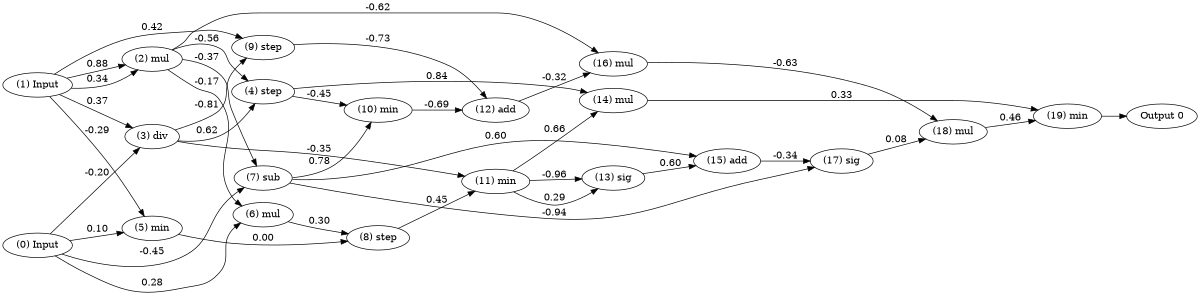 digraph NeuralNetwork {
rankdir=LR;
size="8,6";
center = true;
node0 [label="(0) Input", color=black, labelfontcolor=black, fontcolor=black];
node1 [label="(1) Input", color=black, labelfontcolor=black, fontcolor=black];
node2 [label="(2) mul", color=black, labelfontcolor=black, fontcolor=black];
node1 -> node2 [label="0.34", labelfontcolor=black, fontcolor=black, bold=true, color=black];
node1 -> node2 [label="0.88", labelfontcolor=black, fontcolor=black, bold=true, color=black];
node3 [label="(3) div", color=black, labelfontcolor=black, fontcolor=black];
node1 -> node3 [label="0.37", labelfontcolor=black, fontcolor=black, bold=true, color=black];
node0 -> node3 [label="-0.20", labelfontcolor=black, fontcolor=black, bold=true, color=black];
node4 [label="(4) step", color=black, labelfontcolor=black, fontcolor=black];
node2 -> node4 [label="-0.56", labelfontcolor=black, fontcolor=black, bold=true, color=black];
node3 -> node4 [label="0.62", labelfontcolor=black, fontcolor=black, bold=true, color=black];
node5 [label="(5) min", color=black, labelfontcolor=black, fontcolor=black];
node0 -> node5 [label="0.10", labelfontcolor=black, fontcolor=black, bold=true, color=black];
node1 -> node5 [label="-0.29", labelfontcolor=black, fontcolor=black, bold=true, color=black];
node6 [label="(6) mul", color=black, labelfontcolor=black, fontcolor=black];
node2 -> node6 [label="-0.17", labelfontcolor=black, fontcolor=black, bold=true, color=black];
node0 -> node6 [label="0.28", labelfontcolor=black, fontcolor=black, bold=true, color=black];
node7 [label="(7) sub", color=black, labelfontcolor=black, fontcolor=black];
node0 -> node7 [label="-0.45", labelfontcolor=black, fontcolor=black, bold=true, color=black];
node2 -> node7 [label="-0.37", labelfontcolor=black, fontcolor=black, bold=true, color=black];
node8 [label="(8) step", color=black, labelfontcolor=black, fontcolor=black];
node5 -> node8 [label="0.00", labelfontcolor=black, fontcolor=black, bold=true, color=black];
node6 -> node8 [label="0.30", labelfontcolor=black, fontcolor=black, bold=true, color=black];
node9 [label="(9) step", color=black, labelfontcolor=black, fontcolor=black];
node3 -> node9 [label="-0.81", labelfontcolor=black, fontcolor=black, bold=true, color=black];
node1 -> node9 [label="0.42", labelfontcolor=black, fontcolor=black, bold=true, color=black];
node10 [label="(10) min", color=black, labelfontcolor=black, fontcolor=black];
node7 -> node10 [label="0.78", labelfontcolor=black, fontcolor=black, bold=true, color=black];
node4 -> node10 [label="-0.45", labelfontcolor=black, fontcolor=black, bold=true, color=black];
node11 [label="(11) min", color=black, labelfontcolor=black, fontcolor=black];
node3 -> node11 [label="-0.35", labelfontcolor=black, fontcolor=black, bold=true, color=black];
node8 -> node11 [label="0.45", labelfontcolor=black, fontcolor=black, bold=true, color=black];
node12 [label="(12) add", color=black, labelfontcolor=black, fontcolor=black];
node10 -> node12 [label="-0.69", labelfontcolor=black, fontcolor=black, bold=true, color=black];
node9 -> node12 [label="-0.73", labelfontcolor=black, fontcolor=black, bold=true, color=black];
node13 [label="(13) sig", color=black, labelfontcolor=black, fontcolor=black];
node11 -> node13 [label="0.29", labelfontcolor=black, fontcolor=black, bold=true, color=black];
node11 -> node13 [label="-0.96", labelfontcolor=black, fontcolor=black, bold=true, color=black];
node14 [label="(14) mul", color=black, labelfontcolor=black, fontcolor=black];
node4 -> node14 [label="0.84", labelfontcolor=black, fontcolor=black, bold=true, color=black];
node11 -> node14 [label="0.66", labelfontcolor=black, fontcolor=black, bold=true, color=black];
node15 [label="(15) add", color=black, labelfontcolor=black, fontcolor=black];
node7 -> node15 [label="0.60", labelfontcolor=black, fontcolor=black, bold=true, color=black];
node13 -> node15 [label="0.60", labelfontcolor=black, fontcolor=black, bold=true, color=black];
node16 [label="(16) mul", color=black, labelfontcolor=black, fontcolor=black];
node12 -> node16 [label="-0.32", labelfontcolor=black, fontcolor=black, bold=true, color=black];
node2 -> node16 [label="-0.62", labelfontcolor=black, fontcolor=black, bold=true, color=black];
node17 [label="(17) sig", color=black, labelfontcolor=black, fontcolor=black];
node15 -> node17 [label="-0.34", labelfontcolor=black, fontcolor=black, bold=true, color=black];
node7 -> node17 [label="-0.94", labelfontcolor=black, fontcolor=black, bold=true, color=black];
node18 [label="(18) mul", color=black, labelfontcolor=black, fontcolor=black];
node17 -> node18 [label="0.08", labelfontcolor=black, fontcolor=black, bold=true, color=black];
node16 -> node18 [label="-0.63", labelfontcolor=black, fontcolor=black, bold=true, color=black];
node19 [label="(19) min", color=black, labelfontcolor=black, fontcolor=black];
node14 -> node19 [label="0.33", labelfontcolor=black, fontcolor=black, bold=true, color=black];
node18 -> node19 [label="0.46", labelfontcolor=black, fontcolor=black, bold=true, color=black];
node20 [label="Output 0", color=black, labelfontcolor=black, fontcolor=black];
node19 -> node20 [labelfontcolor=black, fontcolor=black, bold=true, color=black];
{ rank = source; "node0"; "node1"; }
{ rank = max;"node20"; }
}